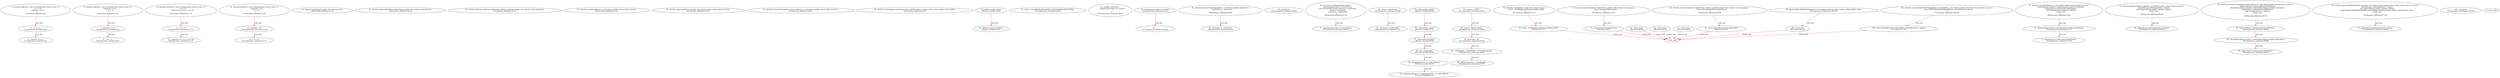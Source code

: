 digraph  {
13 [label="2_ function add(uint a, uint b) internal pure returns (uint c) {\n        c = a + b;\n        require(c >= a);\n    }\n13-function_definition-3-6", method="add(uint a,uint b)", type_label=function_definition];
31 [label="3_ c = a + b;\n31-expression_statement-4-4", method="add(uint a,uint b)", type_label=expression_statement];
37 [label="4_ require(c >= a);\n37-expression_statement-5-5", method="add(uint a,uint b)", type_label=expression_statement];
44 [label="6_ function sub(uint a, uint b) internal pure returns (uint c) {\n        require(b <= a);\n        c = a - b;\n    }\n44-function_definition-7-10", method="sub(uint a,uint b)", type_label=function_definition];
62 [label="7_ require(b <= a);\n62-expression_statement-8-8", method="sub(uint a,uint b)", type_label=expression_statement];
69 [label="8_ c = a - b;\n69-expression_statement-9-9", method="sub(uint a,uint b)", type_label=expression_statement];
75 [label="10_ function mul(uint a, uint b) internal pure returns (uint c) {\n        c = a * b;\n        require(a == 0 || c / a == b);\n    }\n75-function_definition-11-14", method="mul(uint a,uint b)", type_label=function_definition];
93 [label="11_ c = a * b;\n93-expression_statement-12-12", method="mul(uint a,uint b)", type_label=expression_statement];
99 [label="12_ require(a == 0 || c / a == b);\n99-expression_statement-13-13", method="mul(uint a,uint b)", type_label=expression_statement];
112 [label="14_ function div(uint a, uint b) internal pure returns (uint c) {\n        require(b > 0);\n        c = a / b;\n    }\n112-function_definition-15-18", method="div(uint a,uint b)", type_label=function_definition];
130 [label="15_ require(b > 0);\n130-expression_statement-16-16", method="div(uint a,uint b)", type_label=expression_statement];
137 [label="16_ c = a / b;\n137-expression_statement-17-17", method="div(uint a,uint b)", type_label=expression_statement];
146 [label="20_ function totalSupply() public view returns (uint);\n146-function_definition-21-21", method="totalSupply()", type_label=function_definition];
154 [label="21_ function balanceOf(address tokenOwner) public view returns (uint balance);\n154-function_definition-22-22", method="balanceOf(address tokenOwner)", type_label=function_definition];
167 [label="22_ function allowance(address tokenOwner, address spender) public view returns (uint remaining);\n167-function_definition-23-23", method="allowance(address tokenOwner,address spender)", type_label=function_definition];
184 [label="23_ function transfer(address to, uint tokens) public returns (bool success);\n184-function_definition-24-24", method="transfer(address to,uint tokens)", type_label=function_definition];
200 [label="24_ function approve(address spender, uint tokens) public returns (bool success);\n200-function_definition-25-25", method="approve(address spender,uint tokens)", type_label=function_definition];
216 [label="25_ function transferFrom(address from, address to, uint tokens) public returns (bool success);\n216-function_definition-26-26", method="transferFrom(address from,address to,uint tokens)", type_label=function_definition];
267 [label="30_ function receiveApproval(address from, uint256 tokens, address token, bytes memory data) public;\n267-function_definition-31-31", method="receiveApproval(address from,uint256 tokens,address token,bytes memory data)", type_label=function_definition];
289 [label="33_ address public owner;\n289-new_variable-34-34", method="", type_label=new_variable];
294 [label="34_ address public newOwner;\n294-new_variable-35-35", method="", type_label=new_variable];
311 [label="37_ owner = 0x1d9E8E5c8Fe34a9D17e541E34AEB218607453Dad;\n311-expression_statement-38-38", method="", type_label=expression_statement];
315 [label="39_ modifier onlyOwner {\n        require(msg.sender == owner);\n        _;\n    }\n315-expression_statement-40-43", method="", type_label=expression_statement];
318 [label="40_ require(msg.sender == owner);\n318-expression_statement-41-41", method="", type_label=expression_statement];
327 [label="41_ _;\n327-expression_statement-42-42", method="", type_label=expression_statement];
329 [label="43_ function transferOwnership(address _newOwner) public onlyOwner {\n        newOwner = _newOwner;\n    }\n329-function_definition-44-46", method="transferOwnership(address _newOwner)", type_label=function_definition];
336 [label="43_ onlyOwner\n336-expression_statement-44-44", method="transferOwnership(address _newOwner)", type_label=expression_statement];
339 [label="44_ newOwner = _newOwner;\n339-expression_statement-45-45", method="transferOwnership(address _newOwner)", type_label=expression_statement];
343 [label="46_ function acceptOwnership() public {\n        require(msg.sender == newOwner);\n        emit OwnershipTransferred(owner, newOwner);\n        owner = newOwner;\n        newOwner = address(0);\n    }\n343-function_definition-47-52", method="acceptOwnership()", type_label=function_definition];
347 [label="47_ require(msg.sender == newOwner);\n347-expression_statement-48-48", method="acceptOwnership()", type_label=expression_statement];
362 [label="49_ owner = newOwner;\n362-expression_statement-50-50", method="acceptOwnership()", type_label=expression_statement];
366 [label="50_ newOwner = address(0);\n366-expression_statement-51-51", method="acceptOwnership()", type_label=expression_statement];
386 [label="55_ string public symbol;\n386-new_variable-56-56", method="", type_label=new_variable];
391 [label="56_ string public  name;\n391-new_variable-57-57", method="", type_label=new_variable];
396 [label="57_ uint8 public decimals;\n396-new_variable-58-58", method="", type_label=new_variable];
401 [label="58_ uint _totalSupply;\n401-new_variable-59-59", method="", type_label=new_variable];
405 [label="59_ mapping(address => uint) balances;\n405-new_variable-60-60", method="", type_label=new_variable];
411 [label="60_ mapping(address => mapping(address => uint)) allowed;\n411-new_variable-61-61", method="", type_label=new_variable];
421 [label="62_ symbol = \"BWT\";\n421-expression_statement-63-63", method="", type_label=expression_statement];
426 [label="63_ name = \"Bitwin Token\";\n426-expression_statement-64-64", method="", type_label=expression_statement];
431 [label="64_ decimals = 18;\n431-expression_statement-65-65", method="", type_label=expression_statement];
435 [label="65_ _totalSupply = 450000000 * 10**uint(decimals);\n435-expression_statement-66-66", method="", type_label=expression_statement];
445 [label="66_ balances[owner] = _totalSupply;\n445-expression_statement-67-67", method="", type_label=expression_statement];
461 [label="69_ function totalSupply() public view returns (uint) {\n        return _totalSupply.sub(balances[address(0)]);\n    }\n461-function_definition-70-72", method="totalSupply()", type_label=function_definition];
470 [label="70_ return _totalSupply.sub(balances[address(0)]);\n470-return-71-71", method="totalSupply()", type_label=return];
481 [label="72_ function balanceOf(address tokenOwner) public view returns (uint balance) {\n        return balances[tokenOwner];\n    }\n481-function_definition-73-75", method="balanceOf(address tokenOwner)", type_label=function_definition];
495 [label="73_ return balances[tokenOwner];\n495-return-74-74", method="balanceOf(address tokenOwner)", type_label=return];
499 [label="75_ function transfer(address to, uint tokens) public returns (bool success) {\n        balances[msg.sender] = balances[msg.sender].sub(tokens);\n        balances[to] = balances[to].add(tokens);\n        emit Transfer(msg.sender, to, tokens);\n        return true;\n    }\n499-function_definition-76-81", method="transfer(address to,uint tokens)", type_label=function_definition];
516 [label="76_ balances[msg.sender] = balances[msg.sender].sub(tokens);\n516-expression_statement-77-77", method="transfer(address to,uint tokens)", type_label=expression_statement];
533 [label="77_ balances[to] = balances[to].add(tokens);\n533-expression_statement-78-78", method="transfer(address to,uint tokens)", type_label=expression_statement];
556 [label="79_ return true;\n556-return-80-80", method="transfer(address to,uint tokens)", type_label=return];
559 [label="81_ function approve(address spender, uint tokens) public returns (bool success) {\n        allowed[msg.sender][spender] = tokens;\n        emit Approval(msg.sender, spender, tokens);\n        return true;\n    }\n559-function_definition-82-86", method="approve(address spender,uint tokens)", type_label=function_definition];
576 [label="82_ allowed[msg.sender][spender] = tokens;\n576-expression_statement-83-83", method="approve(address spender,uint tokens)", type_label=expression_statement];
596 [label="84_ return true;\n596-return-85-85", method="approve(address spender,uint tokens)", type_label=return];
599 [label="86_ function transferFrom(address from, address to, uint tokens) public returns (bool success) {\n        balances[from] = balances[from].sub(tokens);\n        allowed[from][msg.sender] = allowed[from][msg.sender].sub(tokens);\n        balances[to] = balances[to].add(tokens);\n        emit Transfer(from, to, tokens);\n        return true;\n    }\n599-function_definition-87-93", method="transferFrom(address from,address to,uint tokens)", type_label=function_definition];
620 [label="87_ balances[from] = balances[from].sub(tokens);\n620-expression_statement-88-88", method="transferFrom(address from,address to,uint tokens)", type_label=expression_statement];
633 [label="88_ allowed[from][msg.sender] = allowed[from][msg.sender].sub(tokens);\n633-expression_statement-89-89", method="transferFrom(address from,address to,uint tokens)", type_label=expression_statement];
654 [label="89_ balances[to] = balances[to].add(tokens);\n654-expression_statement-90-90", method="transferFrom(address from,address to,uint tokens)", type_label=expression_statement];
675 [label="91_ return true;\n675-return-92-92", method="transferFrom(address from,address to,uint tokens)", type_label=return];
678 [label="93_ function allowance(address tokenOwner, address spender) public view returns (uint remaining) {\n        return allowed[tokenOwner][spender];\n    }\n678-function_definition-94-96", method="allowance(address tokenOwner,address spender)", type_label=function_definition];
696 [label="94_ return allowed[tokenOwner][spender];\n696-return-95-95", method="allowance(address tokenOwner,address spender)", type_label=return];
702 [label="96_ function approveAndCall(address spender, uint tokens, bytes memory data) public returns (bool success) {\n        allowed[msg.sender][spender] = tokens;\n        emit Approval(msg.sender, spender, tokens);\n        ApproveAndCallFallBack(spender).receiveApproval(msg.sender, tokens, address(this), data);\n        return true;\n    }\n702-function_definition-97-102", method="approveAndCall(address spender,uint tokens,bytes memory data)", type_label=function_definition];
723 [label="97_ allowed[msg.sender][spender] = tokens;\n723-expression_statement-98-98", method="approveAndCall(address spender,uint tokens,bytes memory data)", type_label=expression_statement];
743 [label="99_ ApproveAndCallFallBack(spender).receiveApproval(msg.sender, tokens, address(this), data);\n743-expression_statement-100-100", method="approveAndCall(address spender,uint tokens,bytes memory data)", type_label=expression_statement];
763 [label="100_ return true;\n763-return-101-101", method="approveAndCall(address spender,uint tokens,bytes memory data)", type_label=return];
772 [label="105_ function transferAnyERC20Token(address tokenAddress, uint tokens) public onlyOwner returns (bool success) {\n        return ERC20Interface(tokenAddress).transfer(owner, tokens);\n    }\n772-function_definition-106-108", method="transferAnyERC20Token(address tokenAddress,uint tokens)", type_label=function_definition];
783 [label="105_ onlyOwner\n783-expression_statement-106-106", method="transferAnyERC20Token(address tokenAddress,uint tokens)", type_label=expression_statement];
791 [label="106_ return ERC20Interface(tokenAddress).transfer(owner, tokens);\n791-return-107-107", method="transferAnyERC20Token(address tokenAddress,uint tokens)", type_label=return];
1 [label="0_ start_node", method="", type_label=start];
2 [label="0_ exit_node", method="", type_label=exit];
13 -> 31  [color=red, controlflow_type=next_line, edge_type=CFG_edge, key=0, label=next_line];
31 -> 37  [color=red, controlflow_type=next_line, edge_type=CFG_edge, key=0, label=next_line];
44 -> 62  [color=red, controlflow_type=next_line, edge_type=CFG_edge, key=0, label=next_line];
62 -> 69  [color=red, controlflow_type=next_line, edge_type=CFG_edge, key=0, label=next_line];
75 -> 93  [color=red, controlflow_type=next_line, edge_type=CFG_edge, key=0, label=next_line];
93 -> 99  [color=red, controlflow_type=next_line, edge_type=CFG_edge, key=0, label=next_line];
112 -> 130  [color=red, controlflow_type=next_line, edge_type=CFG_edge, key=0, label=next_line];
130 -> 137  [color=red, controlflow_type=next_line, edge_type=CFG_edge, key=0, label=next_line];
289 -> 294  [color=red, controlflow_type=next_line, edge_type=CFG_edge, key=0, label=next_line];
318 -> 327  [color=red, controlflow_type=next_line, edge_type=CFG_edge, key=0, label=next_line];
329 -> 339  [color=red, controlflow_type=next_line, edge_type=CFG_edge, key=0, label=next_line];
343 -> 347  [color=red, controlflow_type=next_line, edge_type=CFG_edge, key=0, label=next_line];
362 -> 366  [color=red, controlflow_type=next_line, edge_type=CFG_edge, key=0, label=next_line];
386 -> 391  [color=red, controlflow_type=next_line, edge_type=CFG_edge, key=0, label=next_line];
391 -> 396  [color=red, controlflow_type=next_line, edge_type=CFG_edge, key=0, label=next_line];
396 -> 401  [color=red, controlflow_type=next_line, edge_type=CFG_edge, key=0, label=next_line];
401 -> 405  [color=red, controlflow_type=next_line, edge_type=CFG_edge, key=0, label=next_line];
405 -> 411  [color=red, controlflow_type=next_line, edge_type=CFG_edge, key=0, label=next_line];
421 -> 426  [color=red, controlflow_type=next_line, edge_type=CFG_edge, key=0, label=next_line];
426 -> 431  [color=red, controlflow_type=next_line, edge_type=CFG_edge, key=0, label=next_line];
431 -> 435  [color=red, controlflow_type=next_line, edge_type=CFG_edge, key=0, label=next_line];
435 -> 445  [color=red, controlflow_type=next_line, edge_type=CFG_edge, key=0, label=next_line];
461 -> 470  [color=red, controlflow_type=next_line, edge_type=CFG_edge, key=0, label=next_line];
470 -> 2  [color=red, controlflow_type=return_exit, edge_type=CFG_edge, key=0, label=return_exit];
481 -> 495  [color=red, controlflow_type=next_line, edge_type=CFG_edge, key=0, label=next_line];
495 -> 2  [color=red, controlflow_type=return_exit, edge_type=CFG_edge, key=0, label=return_exit];
499 -> 516  [color=red, controlflow_type=next_line, edge_type=CFG_edge, key=0, label=next_line];
516 -> 533  [color=red, controlflow_type=next_line, edge_type=CFG_edge, key=0, label=next_line];
556 -> 2  [color=red, controlflow_type=return_exit, edge_type=CFG_edge, key=0, label=return_exit];
559 -> 576  [color=red, controlflow_type=next_line, edge_type=CFG_edge, key=0, label=next_line];
596 -> 2  [color=red, controlflow_type=return_exit, edge_type=CFG_edge, key=0, label=return_exit];
599 -> 620  [color=red, controlflow_type=next_line, edge_type=CFG_edge, key=0, label=next_line];
620 -> 633  [color=red, controlflow_type=next_line, edge_type=CFG_edge, key=0, label=next_line];
633 -> 654  [color=red, controlflow_type=next_line, edge_type=CFG_edge, key=0, label=next_line];
675 -> 2  [color=red, controlflow_type=return_exit, edge_type=CFG_edge, key=0, label=return_exit];
678 -> 696  [color=red, controlflow_type=next_line, edge_type=CFG_edge, key=0, label=next_line];
696 -> 2  [color=red, controlflow_type=return_exit, edge_type=CFG_edge, key=0, label=return_exit];
702 -> 723  [color=red, controlflow_type=next_line, edge_type=CFG_edge, key=0, label=next_line];
743 -> 763  [color=red, controlflow_type=next_line, edge_type=CFG_edge, key=0, label=next_line];
763 -> 2  [color=red, controlflow_type=return_exit, edge_type=CFG_edge, key=0, label=return_exit];
772 -> 791  [color=red, controlflow_type=next_line, edge_type=CFG_edge, key=0, label=next_line];
791 -> 2  [color=red, controlflow_type=return_exit, edge_type=CFG_edge, key=0, label=return_exit];
}
